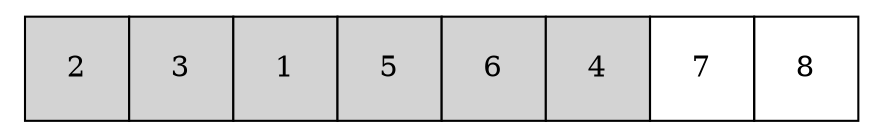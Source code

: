 digraph G
{
    shape = none
        label = <<table border="0" cellspacing="0">
        <tr>
        <td port="port2" width="50" height="50" border="1" bgcolor="lightgray">2</td>
        <td port="port0" width="50" height="50" border="1" bgcolor="lightgray">3</td>
        <td port="port4" width="50" height="50" border="1" bgcolor="lightgray">1</td>
        <td port="port3" width="50" height="50" border="1" bgcolor="lightgray">5</td>
        <td port="port6" width="50" height="50" border="1" bgcolor="lightgray">6</td>
        <td port="port7" width="50" height="50" border="1" bgcolor="lightgray">4</td>
        <td port="port1" width="50" height="50" border="1">7</td>
        <td port="port5" width="50" height="50" border="1">8</td>
        </tr>
        </table>>
}

